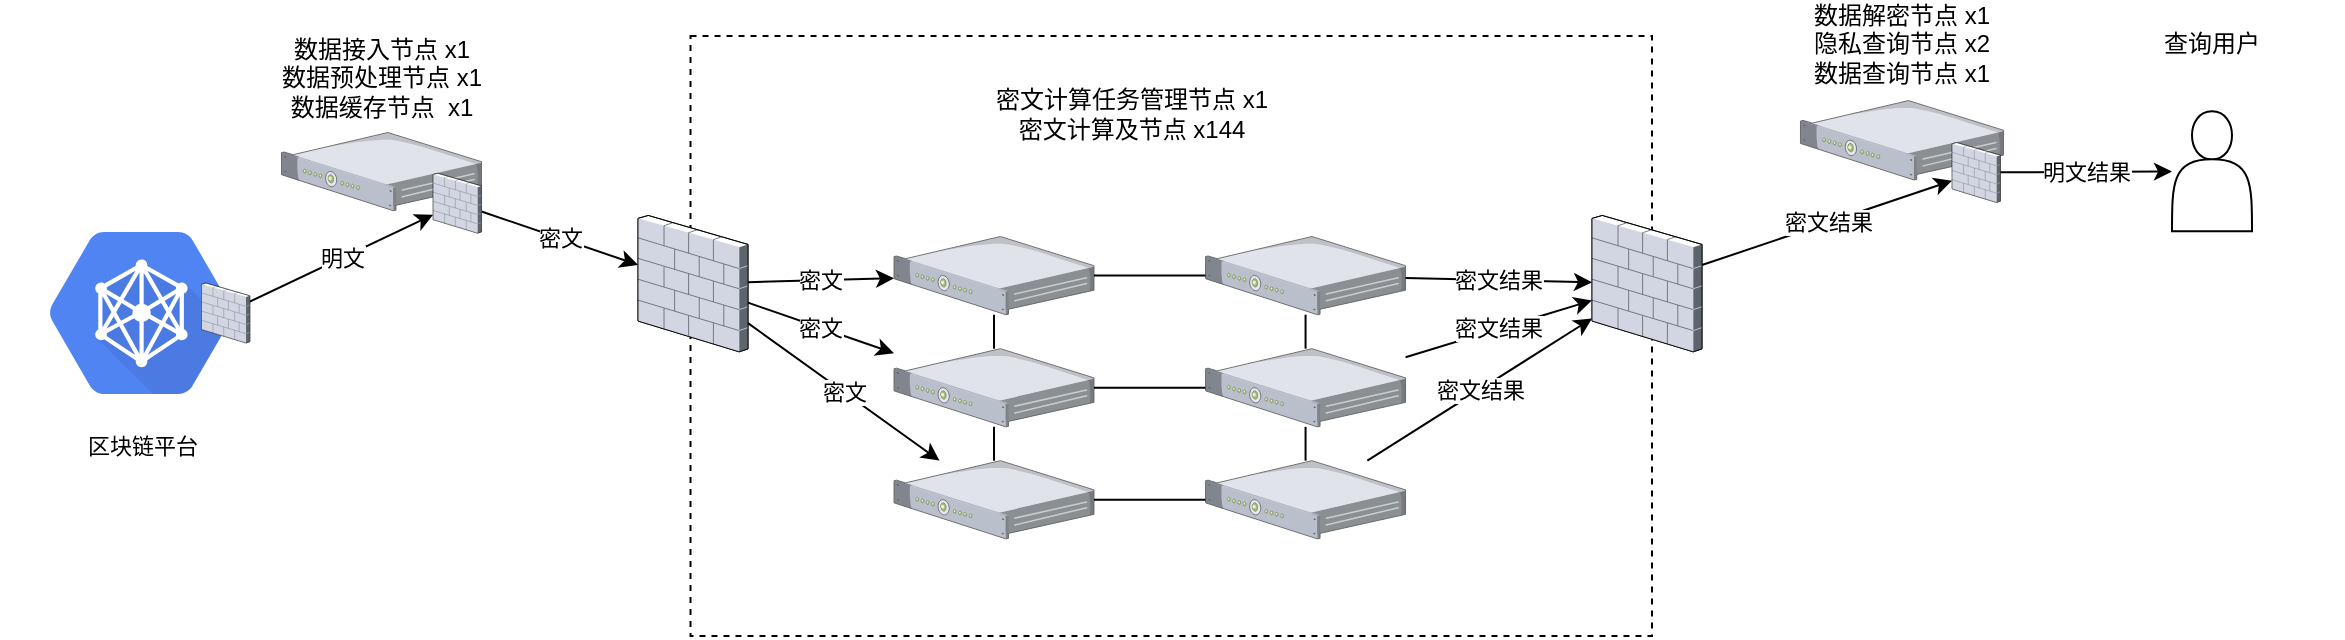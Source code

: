 <mxfile version="13.0.1" type="github"><diagram id="kCpKwJVJHfybIE9ixX9i" name="Page-1"><mxGraphModel dx="1609" dy="420" grid="1" gridSize="10" guides="1" tooltips="1" connect="1" arrows="1" fold="1" page="1" pageScale="1" pageWidth="827" pageHeight="1169" math="0" shadow="0"><root><mxCell id="0"/><mxCell id="1" parent="0"/><mxCell id="pxYWYM2hYSW5q-dw1rgs-30" value="" style="rounded=0;whiteSpace=wrap;html=1;dashed=1;" parent="1" vertex="1"><mxGeometry x="59.26" y="422" width="480.74" height="300" as="geometry"/></mxCell><mxCell id="cS5qGE4VkqrSiWqYbQCh-53" value="" style="verticalLabelPosition=bottom;aspect=fixed;html=1;verticalAlign=top;strokeColor=none;align=center;outlineConnect=0;shape=mxgraph.citrix.1u_2u_server;" parent="1" vertex="1"><mxGeometry x="161.0" y="578.33" width="100" height="39.1" as="geometry"/></mxCell><mxCell id="cS5qGE4VkqrSiWqYbQCh-47" value="" style="verticalLabelPosition=bottom;aspect=fixed;html=1;verticalAlign=top;strokeColor=none;align=center;outlineConnect=0;shape=mxgraph.citrix.1u_2u_server;" parent="1" vertex="1"><mxGeometry x="161" y="522.25" width="100" height="39.1" as="geometry"/></mxCell><mxCell id="SZwGPWXOhueTDgwkdfKL-56" value="明文" style="endArrow=classic;html=1;" parent="1" source="pxYWYM2hYSW5q-dw1rgs-52" target="pxYWYM2hYSW5q-dw1rgs-16" edge="1"><mxGeometry width="50" height="50" relative="1" as="geometry"><mxPoint x="-137.81" y="570.408" as="sourcePoint"/><mxPoint x="-282" y="490" as="targetPoint"/></mxGeometry></mxCell><mxCell id="cS5qGE4VkqrSiWqYbQCh-6" value="密文" style="endArrow=classic;html=1;" parent="1" source="pxYWYM2hYSW5q-dw1rgs-16" target="pxYWYM2hYSW5q-dw1rgs-31" edge="1"><mxGeometry width="50" height="50" relative="1" as="geometry"><mxPoint x="-100" y="506" as="sourcePoint"/><mxPoint x="290.75" y="221.51" as="targetPoint"/></mxGeometry></mxCell><mxCell id="cS5qGE4VkqrSiWqYbQCh-29" value="" style="verticalLabelPosition=bottom;aspect=fixed;html=1;verticalAlign=top;strokeColor=none;align=center;outlineConnect=0;shape=mxgraph.citrix.firewall;" parent="1" vertex="1"><mxGeometry x="510" y="511.72" width="55" height="68.2" as="geometry"/></mxCell><mxCell id="pxYWYM2hYSW5q-dw1rgs-4" value="&lt;span style=&quot;font-weight: normal&quot;&gt;区块链平台&lt;/span&gt;" style="html=1;fillColor=#5184F3;strokeColor=none;verticalAlign=top;labelPosition=center;verticalLabelPosition=bottom;align=center;spacingTop=-6;fontSize=11;fontStyle=1;fontColor=#000000;shape=mxgraph.gcp2.hexIcon;prIcon=advanced_solutions_lab;fontFamily=Helvetica;" parent="1" vertex="1"><mxGeometry x="-285.25" y="500.95" width="140" height="119.11" as="geometry"/></mxCell><mxCell id="pxYWYM2hYSW5q-dw1rgs-15" value="" style="verticalLabelPosition=bottom;aspect=fixed;html=1;verticalAlign=top;strokeColor=none;align=center;outlineConnect=0;shape=mxgraph.citrix.1u_2u_server;" parent="1" vertex="1"><mxGeometry x="-145.25" y="470.25" width="100" height="39.1" as="geometry"/></mxCell><mxCell id="pxYWYM2hYSW5q-dw1rgs-16" value="" style="verticalLabelPosition=bottom;aspect=fixed;html=1;verticalAlign=top;strokeColor=none;align=center;outlineConnect=0;shape=mxgraph.citrix.firewall;" parent="1" vertex="1"><mxGeometry x="-69.44" y="490.6" width="24.19" height="30" as="geometry"/></mxCell><mxCell id="pxYWYM2hYSW5q-dw1rgs-17" value="数据接入节点 x1&lt;br&gt;数据预处理节点 x1&lt;br&gt;数据缓存节点&amp;nbsp; x1&lt;br&gt;&lt;br&gt;" style="text;html=1;strokeColor=none;fillColor=none;align=center;verticalAlign=middle;whiteSpace=wrap;rounded=0;" parent="1" vertex="1"><mxGeometry x="-160" y="439.67" width="130" height="20" as="geometry"/></mxCell><mxCell id="pxYWYM2hYSW5q-dw1rgs-18" value="" style="verticalLabelPosition=bottom;aspect=fixed;html=1;verticalAlign=top;strokeColor=none;align=center;outlineConnect=0;shape=mxgraph.citrix.1u_2u_server;" parent="1" vertex="1"><mxGeometry x="161.0" y="634.33" width="100" height="39.1" as="geometry"/></mxCell><mxCell id="pxYWYM2hYSW5q-dw1rgs-21" value="" style="verticalLabelPosition=bottom;aspect=fixed;html=1;verticalAlign=top;strokeColor=none;align=center;outlineConnect=0;shape=mxgraph.citrix.1u_2u_server;" parent="1" vertex="1"><mxGeometry x="316.78" y="578.33" width="100" height="39.1" as="geometry"/></mxCell><mxCell id="pxYWYM2hYSW5q-dw1rgs-22" value="" style="verticalLabelPosition=bottom;aspect=fixed;html=1;verticalAlign=top;strokeColor=none;align=center;outlineConnect=0;shape=mxgraph.citrix.1u_2u_server;" parent="1" vertex="1"><mxGeometry x="316.78" y="522.25" width="100" height="39.1" as="geometry"/></mxCell><mxCell id="pxYWYM2hYSW5q-dw1rgs-27" value="" style="verticalLabelPosition=bottom;aspect=fixed;html=1;verticalAlign=top;strokeColor=none;align=center;outlineConnect=0;shape=mxgraph.citrix.1u_2u_server;" parent="1" vertex="1"><mxGeometry x="316.78" y="634.33" width="100" height="39.1" as="geometry"/></mxCell><mxCell id="pxYWYM2hYSW5q-dw1rgs-31" value="" style="verticalLabelPosition=bottom;aspect=fixed;html=1;verticalAlign=top;strokeColor=none;align=center;outlineConnect=0;shape=mxgraph.citrix.firewall;" parent="1" vertex="1"><mxGeometry x="33.0" y="511.72" width="55" height="68.2" as="geometry"/></mxCell><mxCell id="pxYWYM2hYSW5q-dw1rgs-35" value="密文计算任务管理节点 x1&lt;br&gt;密文计算及节点 x144" style="text;html=1;strokeColor=none;fillColor=none;align=center;verticalAlign=middle;whiteSpace=wrap;rounded=0;" parent="1" vertex="1"><mxGeometry x="200" y="450.6" width="160" height="20" as="geometry"/></mxCell><mxCell id="pxYWYM2hYSW5q-dw1rgs-44" value="" style="verticalLabelPosition=bottom;aspect=fixed;html=1;verticalAlign=top;strokeColor=none;align=center;outlineConnect=0;shape=mxgraph.citrix.1u_2u_server;" parent="1" vertex="1"><mxGeometry x="614.24" y="454.29" width="101.53" height="39.7" as="geometry"/></mxCell><mxCell id="pxYWYM2hYSW5q-dw1rgs-45" value="" style="verticalLabelPosition=bottom;aspect=fixed;html=1;verticalAlign=top;strokeColor=none;align=center;outlineConnect=0;shape=mxgraph.citrix.firewall;" parent="1" vertex="1"><mxGeometry x="690.05" y="475.24" width="24.19" height="30" as="geometry"/></mxCell><mxCell id="pxYWYM2hYSW5q-dw1rgs-46" value="密文" style="endArrow=classic;html=1;fontFamily=Helvetica;fontColor=#000000;" parent="1" source="pxYWYM2hYSW5q-dw1rgs-31" target="cS5qGE4VkqrSiWqYbQCh-47" edge="1"><mxGeometry width="50" height="50" relative="1" as="geometry"><mxPoint x="120" y="550" as="sourcePoint"/><mxPoint x="170" y="500" as="targetPoint"/></mxGeometry></mxCell><mxCell id="pxYWYM2hYSW5q-dw1rgs-47" value="密文" style="endArrow=classic;html=1;fontFamily=Helvetica;fontColor=#000000;" parent="1" source="pxYWYM2hYSW5q-dw1rgs-31" target="cS5qGE4VkqrSiWqYbQCh-53" edge="1"><mxGeometry width="50" height="50" relative="1" as="geometry"><mxPoint x="110" y="660" as="sourcePoint"/><mxPoint x="160" y="610" as="targetPoint"/></mxGeometry></mxCell><mxCell id="pxYWYM2hYSW5q-dw1rgs-50" value="密文" style="endArrow=classic;html=1;fontFamily=Helvetica;fontColor=#000000;" parent="1" source="pxYWYM2hYSW5q-dw1rgs-31" target="pxYWYM2hYSW5q-dw1rgs-18" edge="1"><mxGeometry width="50" height="50" relative="1" as="geometry"><mxPoint x="150" y="670" as="sourcePoint"/><mxPoint x="200" y="620" as="targetPoint"/></mxGeometry></mxCell><mxCell id="pxYWYM2hYSW5q-dw1rgs-52" value="" style="verticalLabelPosition=bottom;aspect=fixed;html=1;verticalAlign=top;strokeColor=none;align=center;outlineConnect=0;shape=mxgraph.citrix.firewall;" parent="1" vertex="1"><mxGeometry x="-185.25" y="545.5" width="24.19" height="30" as="geometry"/></mxCell><mxCell id="pxYWYM2hYSW5q-dw1rgs-56" value="" style="endArrow=none;html=1;fontFamily=Helvetica;fontColor=#000000;" parent="1" source="cS5qGE4VkqrSiWqYbQCh-47" target="cS5qGE4VkqrSiWqYbQCh-53" edge="1"><mxGeometry width="50" height="50" relative="1" as="geometry"><mxPoint x="290" y="560" as="sourcePoint"/><mxPoint x="340" y="510" as="targetPoint"/></mxGeometry></mxCell><mxCell id="pxYWYM2hYSW5q-dw1rgs-58" value="" style="endArrow=none;html=1;fontFamily=Helvetica;fontColor=#000000;" parent="1" source="pxYWYM2hYSW5q-dw1rgs-27" target="pxYWYM2hYSW5q-dw1rgs-21" edge="1"><mxGeometry width="50" height="50" relative="1" as="geometry"><mxPoint x="390" y="510" as="sourcePoint"/><mxPoint x="440" y="460" as="targetPoint"/></mxGeometry></mxCell><mxCell id="pxYWYM2hYSW5q-dw1rgs-59" value="" style="endArrow=none;html=1;fontFamily=Helvetica;fontColor=#000000;" parent="1" source="cS5qGE4VkqrSiWqYbQCh-53" target="pxYWYM2hYSW5q-dw1rgs-18" edge="1"><mxGeometry width="50" height="50" relative="1" as="geometry"><mxPoint x="400" y="520" as="sourcePoint"/><mxPoint x="450" y="470" as="targetPoint"/></mxGeometry></mxCell><mxCell id="pxYWYM2hYSW5q-dw1rgs-60" value="" style="endArrow=none;html=1;fontFamily=Helvetica;fontColor=#000000;" parent="1" source="cS5qGE4VkqrSiWqYbQCh-47" target="pxYWYM2hYSW5q-dw1rgs-22" edge="1"><mxGeometry width="50" height="50" relative="1" as="geometry"><mxPoint x="410" y="530" as="sourcePoint"/><mxPoint x="460" y="480" as="targetPoint"/></mxGeometry></mxCell><mxCell id="pxYWYM2hYSW5q-dw1rgs-63" value="" style="endArrow=none;html=1;fontFamily=Helvetica;fontColor=#000000;" parent="1" source="cS5qGE4VkqrSiWqYbQCh-53" target="pxYWYM2hYSW5q-dw1rgs-21" edge="1"><mxGeometry width="50" height="50" relative="1" as="geometry"><mxPoint x="440" y="560" as="sourcePoint"/><mxPoint x="490" y="510" as="targetPoint"/></mxGeometry></mxCell><mxCell id="pxYWYM2hYSW5q-dw1rgs-64" value="" style="endArrow=none;html=1;fontFamily=Helvetica;fontColor=#000000;" parent="1" source="pxYWYM2hYSW5q-dw1rgs-18" target="pxYWYM2hYSW5q-dw1rgs-27" edge="1"><mxGeometry width="50" height="50" relative="1" as="geometry"><mxPoint x="450" y="570" as="sourcePoint"/><mxPoint x="500" y="520" as="targetPoint"/></mxGeometry></mxCell><mxCell id="pxYWYM2hYSW5q-dw1rgs-65" value="" style="endArrow=none;html=1;fontFamily=Helvetica;fontColor=#000000;" parent="1" source="pxYWYM2hYSW5q-dw1rgs-21" target="pxYWYM2hYSW5q-dw1rgs-22" edge="1"><mxGeometry width="50" height="50" relative="1" as="geometry"><mxPoint x="460" y="580" as="sourcePoint"/><mxPoint x="510" y="530" as="targetPoint"/></mxGeometry></mxCell><mxCell id="pxYWYM2hYSW5q-dw1rgs-66" value="密文结果" style="endArrow=classic;html=1;fontFamily=Helvetica;fontColor=#000000;" parent="1" source="pxYWYM2hYSW5q-dw1rgs-22" target="cS5qGE4VkqrSiWqYbQCh-29" edge="1"><mxGeometry width="50" height="50" relative="1" as="geometry"><mxPoint x="410" y="544.815" as="sourcePoint"/><mxPoint x="483" y="542.866" as="targetPoint"/></mxGeometry></mxCell><mxCell id="pxYWYM2hYSW5q-dw1rgs-67" value="密文结果" style="endArrow=classic;html=1;fontFamily=Helvetica;fontColor=#000000;" parent="1" source="pxYWYM2hYSW5q-dw1rgs-21" target="cS5qGE4VkqrSiWqYbQCh-29" edge="1"><mxGeometry width="50" height="50" relative="1" as="geometry"><mxPoint x="426.78" y="552.977" as="sourcePoint"/><mxPoint x="520" y="555.172" as="targetPoint"/></mxGeometry></mxCell><mxCell id="pxYWYM2hYSW5q-dw1rgs-68" value="密文结果" style="endArrow=classic;html=1;fontFamily=Helvetica;fontColor=#000000;" parent="1" source="pxYWYM2hYSW5q-dw1rgs-27" target="cS5qGE4VkqrSiWqYbQCh-29" edge="1"><mxGeometry width="50" height="50" relative="1" as="geometry"><mxPoint x="436.78" y="562.977" as="sourcePoint"/><mxPoint x="530" y="565.172" as="targetPoint"/></mxGeometry></mxCell><mxCell id="pxYWYM2hYSW5q-dw1rgs-69" value="密文结果" style="endArrow=classic;html=1;fontFamily=Helvetica;fontColor=#000000;" parent="1" source="cS5qGE4VkqrSiWqYbQCh-29" target="pxYWYM2hYSW5q-dw1rgs-45" edge="1"><mxGeometry width="50" height="50" relative="1" as="geometry"><mxPoint x="407.666" y="644.33" as="sourcePoint"/><mxPoint x="520" y="573.227" as="targetPoint"/></mxGeometry></mxCell><mxCell id="pxYWYM2hYSW5q-dw1rgs-70" value="数据解密节点 x1&lt;br&gt;隐私查询节点 x2&lt;br&gt;数据查询节点 x1&lt;br&gt;" style="text;html=1;strokeColor=none;fillColor=none;align=center;verticalAlign=middle;whiteSpace=wrap;rounded=0;" parent="1" vertex="1"><mxGeometry x="600" y="415.96" width="130" height="20" as="geometry"/></mxCell><mxCell id="pxYWYM2hYSW5q-dw1rgs-74" value="明文结果" style="endArrow=classic;html=1;fontFamily=Helvetica;fontColor=#000000;" parent="1" source="pxYWYM2hYSW5q-dw1rgs-45" target="pxYWYM2hYSW5q-dw1rgs-75" edge="1"><mxGeometry width="50" height="50" relative="1" as="geometry"><mxPoint x="840" y="514.105" as="sourcePoint"/><mxPoint x="827" y="574.352" as="targetPoint"/></mxGeometry></mxCell><mxCell id="pxYWYM2hYSW5q-dw1rgs-75" value="" style="shape=actor;whiteSpace=wrap;html=1;fontFamily=Helvetica;fontColor=#000000;" parent="1" vertex="1"><mxGeometry x="800" y="459.67" width="40" height="60" as="geometry"/></mxCell><mxCell id="pxYWYM2hYSW5q-dw1rgs-76" value="查询用户" style="text;html=1;strokeColor=none;fillColor=none;align=center;verticalAlign=middle;whiteSpace=wrap;rounded=0;" parent="1" vertex="1"><mxGeometry x="755" y="415.96" width="130" height="20" as="geometry"/></mxCell></root></mxGraphModel></diagram></mxfile>